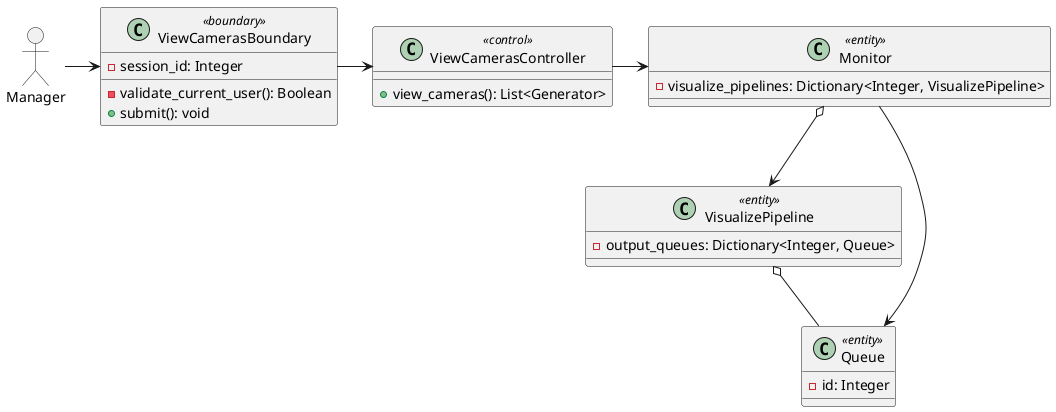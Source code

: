 @startuml

allowmixing

actor Manager

class ViewCamerasBoundary <<boundary>> {
    - session_id: Integer

    - validate_current_user(): Boolean
    + submit(): void
}

class ViewCamerasController <<control>> {

    + view_cameras(): List<Generator> 
}

class Monitor <<entity>> {
    - visualize_pipelines: Dictionary<Integer, VisualizePipeline>
}

class VisualizePipeline <<entity>> {
    - output_queues: Dictionary<Integer, Queue>
}

class Queue <<entity>> {
    - id: Integer
}

Manager -> ViewCamerasBoundary
ViewCamerasBoundary -right-> ViewCamerasController
ViewCamerasController -right-> Monitor
Monitor o--> VisualizePipeline
Monitor --> Queue
VisualizePipeline o-- Queue

@enduml